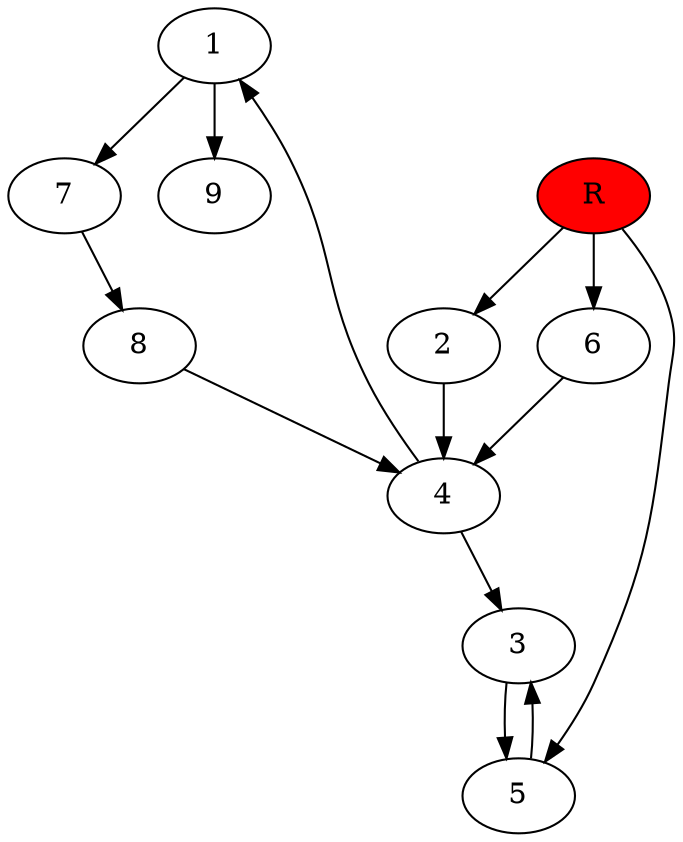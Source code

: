 digraph prb80070 {
	1
	2
	3
	4
	5
	6
	7
	8
	R [fillcolor="#ff0000" style=filled]
	1 -> 7
	1 -> 9
	2 -> 4
	3 -> 5
	4 -> 1
	4 -> 3
	5 -> 3
	6 -> 4
	7 -> 8
	8 -> 4
	R -> 2
	R -> 5
	R -> 6
}

